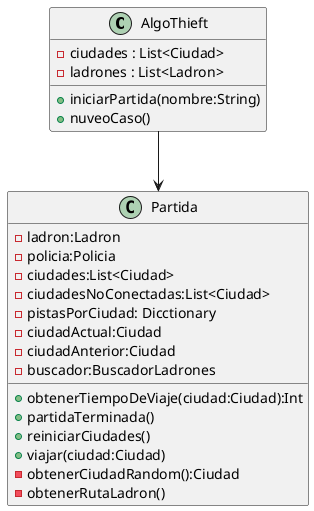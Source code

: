 @startuml
class AlgoThieft
{

    -ciudades : List<Ciudad>
    -ladrones : List<Ladron>
    + iniciarPartida(nombre:String)
    + nuveoCaso()
}

class Partida
{
    - ladron:Ladron
    - policia:Policia
    - ciudades:List<Ciudad>
    - ciudadesNoConectadas:List<Ciudad>
    - pistasPorCiudad: Dicctionary
    - ciudadActual:Ciudad 
    - ciudadAnterior:Ciudad 
    - buscador:BuscadorLadrones 


    + obtenerTiempoDeViaje(ciudad:Ciudad):Int
    + partidaTerminada()
    + reiniciarCiudades()
    + viajar(ciudad:Ciudad)
    - obtenerCiudadRandom():Ciudad
    - obtenerRutaLadron()
}
AlgoThieft --> Partida

@enduml